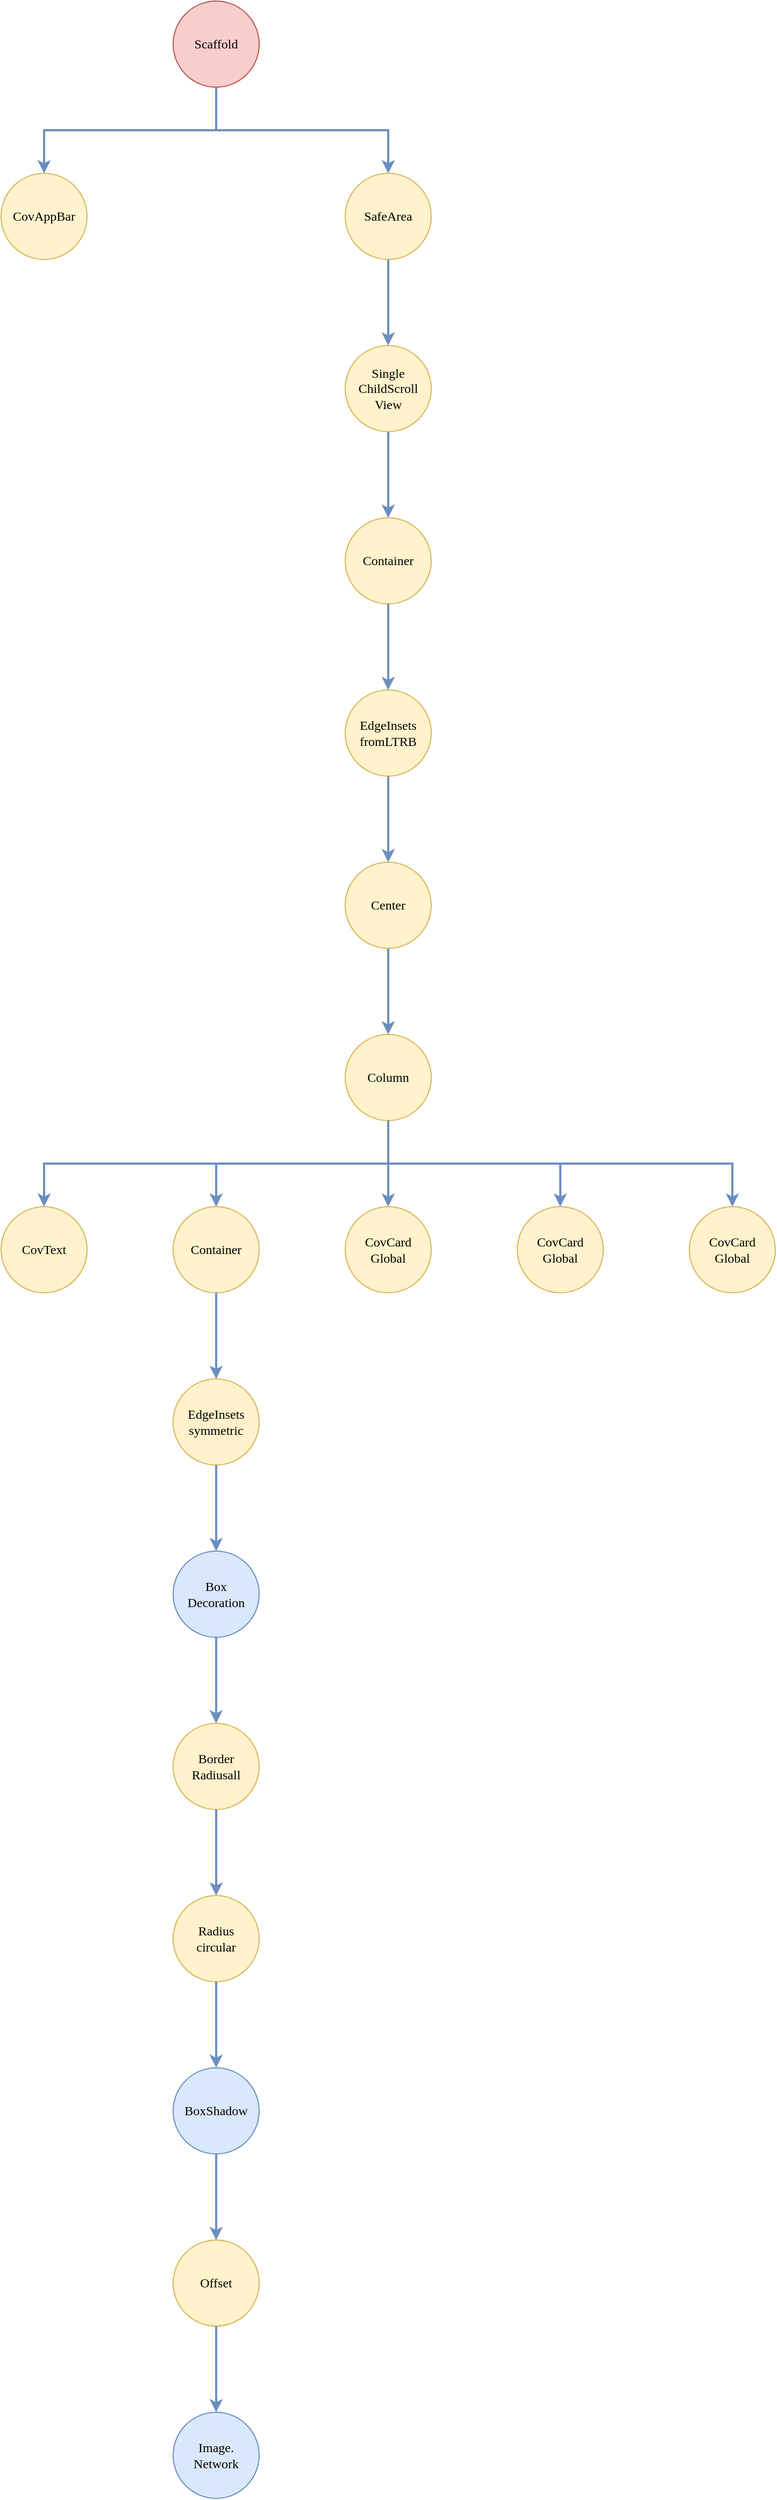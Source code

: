 <mxfile version="13.7.7" type="device"><diagram id="TX2Z5s2h_UwpCD6nSEmU" name="Page-1"><mxGraphModel dx="868" dy="423" grid="1" gridSize="10" guides="1" tooltips="1" connect="1" arrows="1" fold="1" page="1" pageScale="1" pageWidth="850" pageHeight="1100" math="0" shadow="0"><root><mxCell id="0"/><mxCell id="1" parent="0"/><mxCell id="eZH-21BmjZr0edYE2ciz-1" style="edgeStyle=orthogonalEdgeStyle;rounded=0;orthogonalLoop=1;jettySize=auto;html=1;strokeWidth=2;fillColor=#dae8fc;strokeColor=#6c8ebf;" parent="1" source="eZH-21BmjZr0edYE2ciz-3" target="eZH-21BmjZr0edYE2ciz-5" edge="1"><mxGeometry relative="1" as="geometry"><Array as="points"><mxPoint x="400" y="200"/><mxPoint x="240" y="200"/></Array></mxGeometry></mxCell><mxCell id="eZH-21BmjZr0edYE2ciz-2" style="edgeStyle=orthogonalEdgeStyle;rounded=0;orthogonalLoop=1;jettySize=auto;html=1;strokeWidth=2;fillColor=#dae8fc;strokeColor=#6c8ebf;" parent="1" source="eZH-21BmjZr0edYE2ciz-3" target="eZH-21BmjZr0edYE2ciz-4" edge="1"><mxGeometry relative="1" as="geometry"><Array as="points"><mxPoint x="400" y="200"/><mxPoint x="560" y="200"/></Array></mxGeometry></mxCell><mxCell id="eZH-21BmjZr0edYE2ciz-3" value="Scaffold" style="ellipse;whiteSpace=wrap;html=1;aspect=fixed;fontFamily=Verdana;fillColor=#f8cecc;strokeColor=#b85450;" parent="1" vertex="1"><mxGeometry x="360" y="80" width="80" height="80" as="geometry"/></mxCell><mxCell id="eZH-21BmjZr0edYE2ciz-7" style="edgeStyle=orthogonalEdgeStyle;rounded=0;orthogonalLoop=1;jettySize=auto;html=1;strokeWidth=2;fillColor=#dae8fc;strokeColor=#6c8ebf;" parent="1" source="eZH-21BmjZr0edYE2ciz-4" target="eZH-21BmjZr0edYE2ciz-6" edge="1"><mxGeometry relative="1" as="geometry"/></mxCell><mxCell id="eZH-21BmjZr0edYE2ciz-4" value="SafeArea" style="ellipse;whiteSpace=wrap;html=1;aspect=fixed;fontFamily=Verdana;fillColor=#fff2cc;strokeColor=#d6b656;" parent="1" vertex="1"><mxGeometry x="520" y="240" width="80" height="80" as="geometry"/></mxCell><mxCell id="eZH-21BmjZr0edYE2ciz-5" value="CovAppBar" style="ellipse;whiteSpace=wrap;html=1;aspect=fixed;fontFamily=Verdana;fillColor=#fff2cc;strokeColor=#d6b656;" parent="1" vertex="1"><mxGeometry x="200" y="240" width="80" height="80" as="geometry"/></mxCell><mxCell id="eZH-21BmjZr0edYE2ciz-9" style="edgeStyle=orthogonalEdgeStyle;rounded=0;orthogonalLoop=1;jettySize=auto;html=1;strokeWidth=2;fillColor=#dae8fc;strokeColor=#6c8ebf;" parent="1" source="eZH-21BmjZr0edYE2ciz-6" target="eZH-21BmjZr0edYE2ciz-8" edge="1"><mxGeometry relative="1" as="geometry"/></mxCell><mxCell id="eZH-21BmjZr0edYE2ciz-6" value="&lt;div&gt;Single&lt;/div&gt;&lt;div&gt;ChildScroll&lt;/div&gt;&lt;div&gt;View&lt;br&gt;&lt;/div&gt;" style="ellipse;whiteSpace=wrap;html=1;aspect=fixed;fontFamily=Verdana;fillColor=#fff2cc;strokeColor=#d6b656;" parent="1" vertex="1"><mxGeometry x="520" y="400" width="80" height="80" as="geometry"/></mxCell><mxCell id="eZH-21BmjZr0edYE2ciz-17" style="edgeStyle=orthogonalEdgeStyle;rounded=0;orthogonalLoop=1;jettySize=auto;html=1;exitX=0.5;exitY=1;exitDx=0;exitDy=0;fillColor=#dae8fc;strokeColor=#6c8ebf;strokeWidth=2;" parent="1" source="pINVhODZ0dmytHDz1H7l-1" target="eZH-21BmjZr0edYE2ciz-10" edge="1"><mxGeometry relative="1" as="geometry"><mxPoint x="560" y="870" as="sourcePoint"/></mxGeometry></mxCell><mxCell id="eZH-21BmjZr0edYE2ciz-8" value="Container" style="ellipse;whiteSpace=wrap;html=1;aspect=fixed;fontFamily=Verdana;fillColor=#fff2cc;strokeColor=#d6b656;" parent="1" vertex="1"><mxGeometry x="520" y="560" width="80" height="80" as="geometry"/></mxCell><mxCell id="eZH-21BmjZr0edYE2ciz-18" style="edgeStyle=orthogonalEdgeStyle;rounded=0;orthogonalLoop=1;jettySize=auto;html=1;fillColor=#dae8fc;strokeColor=#6c8ebf;strokeWidth=2;" parent="1" source="eZH-21BmjZr0edYE2ciz-10" target="eZH-21BmjZr0edYE2ciz-11" edge="1"><mxGeometry relative="1" as="geometry"/></mxCell><mxCell id="eZH-21BmjZr0edYE2ciz-10" value="Center" style="ellipse;whiteSpace=wrap;html=1;aspect=fixed;fontFamily=Verdana;fillColor=#fff2cc;strokeColor=#d6b656;" parent="1" vertex="1"><mxGeometry x="520" y="880" width="80" height="80" as="geometry"/></mxCell><mxCell id="eZH-21BmjZr0edYE2ciz-21" style="edgeStyle=orthogonalEdgeStyle;rounded=0;orthogonalLoop=1;jettySize=auto;html=1;fillColor=#dae8fc;strokeColor=#6c8ebf;strokeWidth=2;" parent="1" source="eZH-21BmjZr0edYE2ciz-11" target="eZH-21BmjZr0edYE2ciz-13" edge="1"><mxGeometry relative="1" as="geometry"/></mxCell><mxCell id="eZH-21BmjZr0edYE2ciz-11" value="Column" style="ellipse;whiteSpace=wrap;html=1;aspect=fixed;fontFamily=Verdana;fillColor=#fff2cc;strokeColor=#d6b656;" parent="1" vertex="1"><mxGeometry x="520" y="1040" width="80" height="80" as="geometry"/></mxCell><mxCell id="eZH-21BmjZr0edYE2ciz-12" value="Container" style="ellipse;whiteSpace=wrap;html=1;aspect=fixed;fontFamily=Verdana;fillColor=#fff2cc;strokeColor=#d6b656;" parent="1" vertex="1"><mxGeometry x="360" y="1200" width="80" height="80" as="geometry"/></mxCell><mxCell id="eZH-21BmjZr0edYE2ciz-13" value="&lt;div&gt;CovCard&lt;/div&gt;&lt;div&gt;Global&lt;br&gt;&lt;/div&gt;" style="ellipse;whiteSpace=wrap;html=1;aspect=fixed;fontFamily=Verdana;fillColor=#fff2cc;strokeColor=#d6b656;" parent="1" vertex="1"><mxGeometry x="520" y="1200" width="80" height="80" as="geometry"/></mxCell><mxCell id="eZH-21BmjZr0edYE2ciz-14" value="&lt;div&gt;CovCard&lt;/div&gt;&lt;div&gt;Global&lt;br&gt;&lt;/div&gt;" style="ellipse;whiteSpace=wrap;html=1;aspect=fixed;fontFamily=Verdana;fillColor=#fff2cc;strokeColor=#d6b656;" parent="1" vertex="1"><mxGeometry x="680" y="1200" width="80" height="80" as="geometry"/></mxCell><mxCell id="eZH-21BmjZr0edYE2ciz-15" value="&lt;div&gt;CovText&lt;/div&gt;" style="ellipse;whiteSpace=wrap;html=1;aspect=fixed;fontFamily=Verdana;fillColor=#fff2cc;strokeColor=#d6b656;" parent="1" vertex="1"><mxGeometry x="200" y="1200" width="80" height="80" as="geometry"/></mxCell><mxCell id="eZH-21BmjZr0edYE2ciz-16" value="&lt;div&gt;CovCard&lt;/div&gt;&lt;div&gt;Global&lt;br&gt;&lt;/div&gt;" style="ellipse;whiteSpace=wrap;html=1;aspect=fixed;fontFamily=Verdana;fillColor=#fff2cc;strokeColor=#d6b656;" parent="1" vertex="1"><mxGeometry x="840" y="1200" width="80" height="80" as="geometry"/></mxCell><mxCell id="eZH-21BmjZr0edYE2ciz-24" value="&lt;div&gt;Image.&lt;/div&gt;&lt;div&gt;Network&lt;br&gt;&lt;/div&gt;" style="ellipse;whiteSpace=wrap;html=1;aspect=fixed;fontFamily=Verdana;fillColor=#dae8fc;strokeColor=#6c8ebf;" parent="1" vertex="1"><mxGeometry x="360" y="2320" width="80" height="80" as="geometry"/></mxCell><mxCell id="pINVhODZ0dmytHDz1H7l-1" value="&lt;div&gt;EdgeInsets&lt;/div&gt;&lt;div&gt;fromLTRB&lt;br&gt;&lt;/div&gt;" style="ellipse;whiteSpace=wrap;html=1;aspect=fixed;fontFamily=Verdana;fillColor=#fff2cc;strokeColor=#d6b656;" vertex="1" parent="1"><mxGeometry x="520" y="720" width="80" height="80" as="geometry"/></mxCell><mxCell id="pINVhODZ0dmytHDz1H7l-2" value="" style="endArrow=classic;html=1;strokeWidth=2;fontFamily=Verdana;exitX=0.5;exitY=1;exitDx=0;exitDy=0;entryX=0.5;entryY=0;entryDx=0;entryDy=0;fillColor=#dae8fc;strokeColor=#6c8ebf;" edge="1" parent="1" source="eZH-21BmjZr0edYE2ciz-8" target="pINVhODZ0dmytHDz1H7l-1"><mxGeometry width="50" height="50" relative="1" as="geometry"><mxPoint x="600" y="750" as="sourcePoint"/><mxPoint x="650" y="700" as="targetPoint"/></mxGeometry></mxCell><mxCell id="pINVhODZ0dmytHDz1H7l-3" value="&lt;div&gt;EdgeInsets&lt;/div&gt;&lt;div&gt;symmetric&lt;br&gt;&lt;/div&gt;" style="ellipse;whiteSpace=wrap;html=1;aspect=fixed;fontFamily=Verdana;fillColor=#fff2cc;strokeColor=#d6b656;" vertex="1" parent="1"><mxGeometry x="360" y="1360" width="80" height="80" as="geometry"/></mxCell><mxCell id="pINVhODZ0dmytHDz1H7l-4" value="&lt;div&gt;Box&lt;/div&gt;&lt;div&gt;Decoration&lt;br&gt;&lt;/div&gt;" style="ellipse;whiteSpace=wrap;html=1;aspect=fixed;fontFamily=Verdana;fillColor=#dae8fc;strokeColor=#6c8ebf;" vertex="1" parent="1"><mxGeometry x="360" y="1520" width="80" height="80" as="geometry"/></mxCell><mxCell id="pINVhODZ0dmytHDz1H7l-5" value="&lt;div&gt;Border&lt;/div&gt;&lt;div&gt;Radiusall&lt;br&gt;&lt;/div&gt;" style="ellipse;whiteSpace=wrap;html=1;aspect=fixed;fontFamily=Verdana;fillColor=#fff2cc;strokeColor=#d6b656;" vertex="1" parent="1"><mxGeometry x="360" y="1680" width="80" height="80" as="geometry"/></mxCell><mxCell id="pINVhODZ0dmytHDz1H7l-6" value="&lt;div&gt;Radius&lt;/div&gt;&lt;div&gt;circular&lt;br&gt;&lt;/div&gt;" style="ellipse;whiteSpace=wrap;html=1;aspect=fixed;fontFamily=Verdana;fillColor=#fff2cc;strokeColor=#d6b656;" vertex="1" parent="1"><mxGeometry x="360" y="1840" width="80" height="80" as="geometry"/></mxCell><mxCell id="pINVhODZ0dmytHDz1H7l-7" value="BoxShadow" style="ellipse;whiteSpace=wrap;html=1;aspect=fixed;fontFamily=Verdana;fillColor=#dae8fc;strokeColor=#6c8ebf;" vertex="1" parent="1"><mxGeometry x="360" y="2000" width="80" height="80" as="geometry"/></mxCell><mxCell id="pINVhODZ0dmytHDz1H7l-8" value="" style="edgeStyle=elbowEdgeStyle;elbow=vertical;endArrow=classic;html=1;strokeWidth=2;fontFamily=Verdana;exitX=0.5;exitY=1;exitDx=0;exitDy=0;entryX=0.5;entryY=0;entryDx=0;entryDy=0;rounded=0;fillColor=#dae8fc;strokeColor=#6c8ebf;" edge="1" parent="1" source="eZH-21BmjZr0edYE2ciz-11" target="eZH-21BmjZr0edYE2ciz-15"><mxGeometry width="50" height="50" relative="1" as="geometry"><mxPoint x="300" y="1240" as="sourcePoint"/><mxPoint x="350" y="1190" as="targetPoint"/></mxGeometry></mxCell><mxCell id="pINVhODZ0dmytHDz1H7l-9" value="" style="edgeStyle=elbowEdgeStyle;elbow=vertical;endArrow=classic;html=1;strokeWidth=2;fontFamily=Verdana;exitX=0.5;exitY=1;exitDx=0;exitDy=0;rounded=0;fillColor=#dae8fc;strokeColor=#6c8ebf;" edge="1" parent="1" source="eZH-21BmjZr0edYE2ciz-11" target="eZH-21BmjZr0edYE2ciz-12"><mxGeometry width="50" height="50" relative="1" as="geometry"><mxPoint x="300" y="1210" as="sourcePoint"/><mxPoint x="350" y="1160" as="targetPoint"/></mxGeometry></mxCell><mxCell id="pINVhODZ0dmytHDz1H7l-10" value="" style="edgeStyle=elbowEdgeStyle;elbow=vertical;endArrow=classic;html=1;strokeWidth=2;fontFamily=Verdana;exitX=0.5;exitY=1;exitDx=0;exitDy=0;rounded=0;fillColor=#dae8fc;strokeColor=#6c8ebf;" edge="1" parent="1" source="eZH-21BmjZr0edYE2ciz-11" target="eZH-21BmjZr0edYE2ciz-14"><mxGeometry width="50" height="50" relative="1" as="geometry"><mxPoint x="650" y="1210" as="sourcePoint"/><mxPoint x="700" y="1160" as="targetPoint"/></mxGeometry></mxCell><mxCell id="pINVhODZ0dmytHDz1H7l-11" value="" style="edgeStyle=elbowEdgeStyle;elbow=vertical;endArrow=classic;html=1;strokeWidth=2;fontFamily=Verdana;entryX=0.5;entryY=0;entryDx=0;entryDy=0;rounded=0;fillColor=#dae8fc;strokeColor=#6c8ebf;" edge="1" parent="1" source="eZH-21BmjZr0edYE2ciz-11" target="eZH-21BmjZr0edYE2ciz-16"><mxGeometry width="50" height="50" relative="1" as="geometry"><mxPoint x="510" y="1210" as="sourcePoint"/><mxPoint x="560" y="1160" as="targetPoint"/></mxGeometry></mxCell><mxCell id="pINVhODZ0dmytHDz1H7l-12" value="" style="endArrow=classic;html=1;strokeWidth=2;fontFamily=Verdana;exitX=0.5;exitY=1;exitDx=0;exitDy=0;entryX=0.5;entryY=0;entryDx=0;entryDy=0;fillColor=#dae8fc;strokeColor=#6c8ebf;" edge="1" parent="1" source="eZH-21BmjZr0edYE2ciz-12" target="pINVhODZ0dmytHDz1H7l-3"><mxGeometry width="50" height="50" relative="1" as="geometry"><mxPoint x="510" y="1410" as="sourcePoint"/><mxPoint x="560" y="1360" as="targetPoint"/></mxGeometry></mxCell><mxCell id="pINVhODZ0dmytHDz1H7l-13" value="" style="endArrow=classic;html=1;strokeWidth=2;fontFamily=Verdana;exitX=0.5;exitY=1;exitDx=0;exitDy=0;entryX=0.5;entryY=0;entryDx=0;entryDy=0;fillColor=#dae8fc;strokeColor=#6c8ebf;" edge="1" parent="1" source="pINVhODZ0dmytHDz1H7l-3" target="pINVhODZ0dmytHDz1H7l-4"><mxGeometry width="50" height="50" relative="1" as="geometry"><mxPoint x="510" y="1500" as="sourcePoint"/><mxPoint x="560" y="1450" as="targetPoint"/></mxGeometry></mxCell><mxCell id="pINVhODZ0dmytHDz1H7l-14" value="" style="endArrow=classic;html=1;strokeWidth=2;fontFamily=Verdana;exitX=0.5;exitY=1;exitDx=0;exitDy=0;entryX=0.5;entryY=0;entryDx=0;entryDy=0;fillColor=#dae8fc;strokeColor=#6c8ebf;" edge="1" parent="1" source="pINVhODZ0dmytHDz1H7l-4" target="pINVhODZ0dmytHDz1H7l-5"><mxGeometry width="50" height="50" relative="1" as="geometry"><mxPoint x="510" y="1620" as="sourcePoint"/><mxPoint x="560" y="1570" as="targetPoint"/></mxGeometry></mxCell><mxCell id="pINVhODZ0dmytHDz1H7l-15" value="" style="endArrow=classic;html=1;strokeWidth=2;fontFamily=Verdana;exitX=0.5;exitY=1;exitDx=0;exitDy=0;fillColor=#dae8fc;strokeColor=#6c8ebf;" edge="1" parent="1" source="pINVhODZ0dmytHDz1H7l-5" target="pINVhODZ0dmytHDz1H7l-6"><mxGeometry width="50" height="50" relative="1" as="geometry"><mxPoint x="510" y="1770" as="sourcePoint"/><mxPoint x="560" y="1720" as="targetPoint"/></mxGeometry></mxCell><mxCell id="pINVhODZ0dmytHDz1H7l-16" value="" style="endArrow=classic;html=1;strokeWidth=2;fontFamily=Verdana;exitX=0.5;exitY=1;exitDx=0;exitDy=0;entryX=0.5;entryY=0;entryDx=0;entryDy=0;fillColor=#dae8fc;strokeColor=#6c8ebf;" edge="1" parent="1" source="pINVhODZ0dmytHDz1H7l-6" target="pINVhODZ0dmytHDz1H7l-7"><mxGeometry width="50" height="50" relative="1" as="geometry"><mxPoint x="510" y="2040" as="sourcePoint"/><mxPoint x="560" y="1990" as="targetPoint"/></mxGeometry></mxCell><mxCell id="pINVhODZ0dmytHDz1H7l-17" value="" style="endArrow=classic;html=1;strokeWidth=2;fontFamily=Verdana;exitX=0.5;exitY=1;exitDx=0;exitDy=0;entryX=0.5;entryY=0;entryDx=0;entryDy=0;fillColor=#dae8fc;strokeColor=#6c8ebf;" edge="1" parent="1" source="pINVhODZ0dmytHDz1H7l-7" target="pINVhODZ0dmytHDz1H7l-18"><mxGeometry width="50" height="50" relative="1" as="geometry"><mxPoint x="510" y="2190" as="sourcePoint"/><mxPoint x="400" y="2130" as="targetPoint"/></mxGeometry></mxCell><mxCell id="pINVhODZ0dmytHDz1H7l-18" value="Offset" style="ellipse;whiteSpace=wrap;html=1;aspect=fixed;fontFamily=Verdana;fillColor=#fff2cc;strokeColor=#d6b656;" vertex="1" parent="1"><mxGeometry x="360" y="2160" width="80" height="80" as="geometry"/></mxCell><mxCell id="pINVhODZ0dmytHDz1H7l-19" value="" style="endArrow=classic;html=1;strokeWidth=2;fontFamily=Verdana;exitX=0.5;exitY=1;exitDx=0;exitDy=0;entryX=0.5;entryY=0;entryDx=0;entryDy=0;fillColor=#dae8fc;strokeColor=#6c8ebf;" edge="1" parent="1" source="pINVhODZ0dmytHDz1H7l-18" target="eZH-21BmjZr0edYE2ciz-24"><mxGeometry width="50" height="50" relative="1" as="geometry"><mxPoint x="460" y="2300" as="sourcePoint"/><mxPoint x="510" y="2250" as="targetPoint"/></mxGeometry></mxCell></root></mxGraphModel></diagram></mxfile>